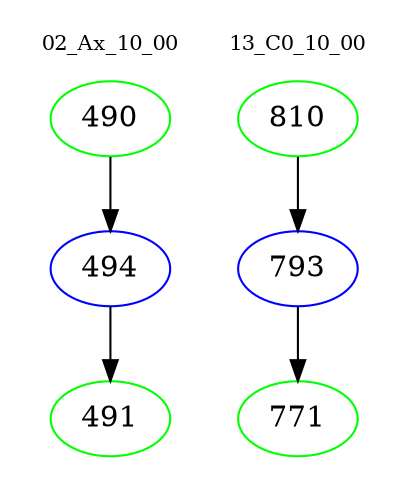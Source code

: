 digraph{
subgraph cluster_0 {
color = white
label = "02_Ax_10_00";
fontsize=10;
T0_490 [label="490", color="green"]
T0_490 -> T0_494 [color="black"]
T0_494 [label="494", color="blue"]
T0_494 -> T0_491 [color="black"]
T0_491 [label="491", color="green"]
}
subgraph cluster_1 {
color = white
label = "13_C0_10_00";
fontsize=10;
T1_810 [label="810", color="green"]
T1_810 -> T1_793 [color="black"]
T1_793 [label="793", color="blue"]
T1_793 -> T1_771 [color="black"]
T1_771 [label="771", color="green"]
}
}
